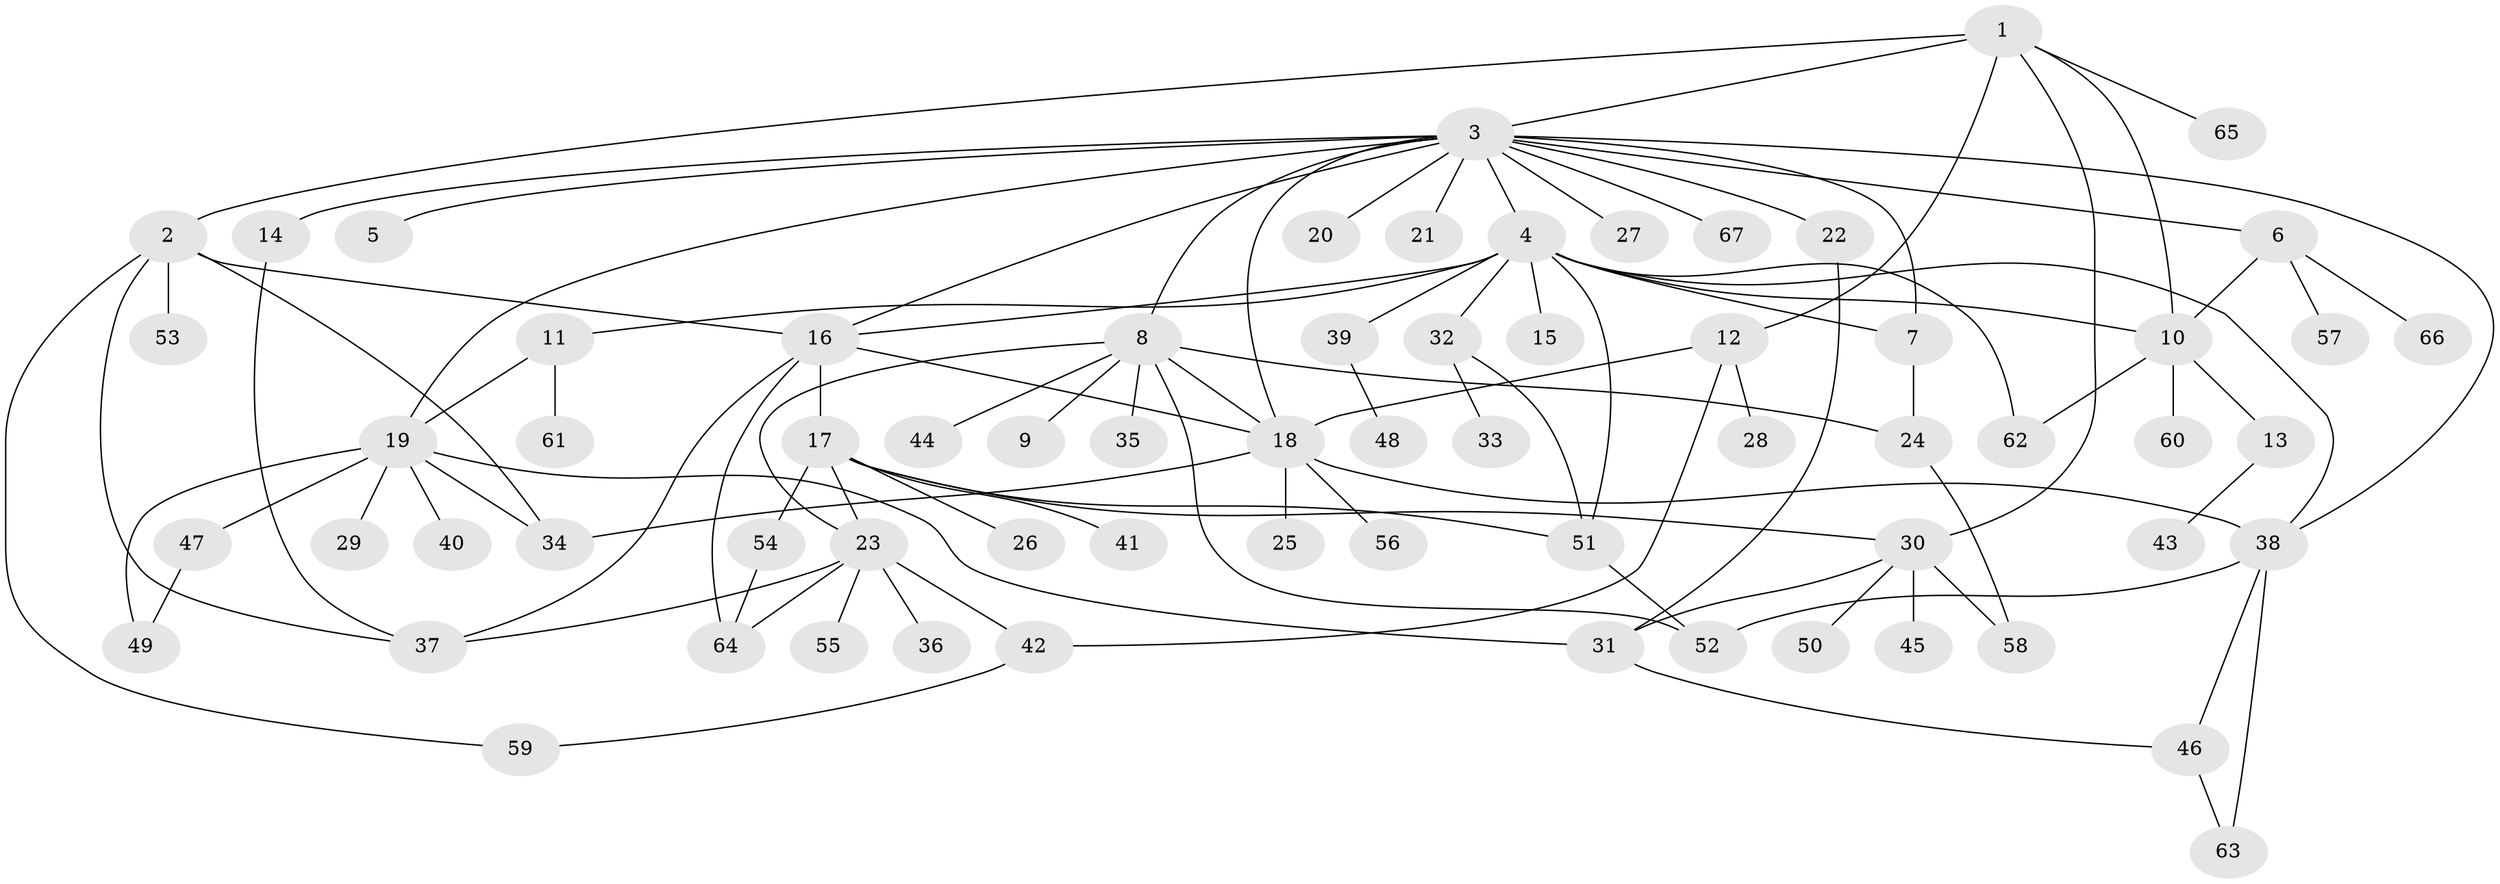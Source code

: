 // Generated by graph-tools (version 1.1) at 2025/14/03/09/25 04:14:32]
// undirected, 67 vertices, 100 edges
graph export_dot {
graph [start="1"]
  node [color=gray90,style=filled];
  1;
  2;
  3;
  4;
  5;
  6;
  7;
  8;
  9;
  10;
  11;
  12;
  13;
  14;
  15;
  16;
  17;
  18;
  19;
  20;
  21;
  22;
  23;
  24;
  25;
  26;
  27;
  28;
  29;
  30;
  31;
  32;
  33;
  34;
  35;
  36;
  37;
  38;
  39;
  40;
  41;
  42;
  43;
  44;
  45;
  46;
  47;
  48;
  49;
  50;
  51;
  52;
  53;
  54;
  55;
  56;
  57;
  58;
  59;
  60;
  61;
  62;
  63;
  64;
  65;
  66;
  67;
  1 -- 2;
  1 -- 3;
  1 -- 10;
  1 -- 12;
  1 -- 30;
  1 -- 65;
  2 -- 16;
  2 -- 34;
  2 -- 37;
  2 -- 53;
  2 -- 59;
  3 -- 4;
  3 -- 5;
  3 -- 6;
  3 -- 7;
  3 -- 8;
  3 -- 14;
  3 -- 16;
  3 -- 18;
  3 -- 19;
  3 -- 20;
  3 -- 21;
  3 -- 22;
  3 -- 27;
  3 -- 38;
  3 -- 67;
  4 -- 7;
  4 -- 10;
  4 -- 11;
  4 -- 15;
  4 -- 16;
  4 -- 32;
  4 -- 38;
  4 -- 39;
  4 -- 51;
  4 -- 62;
  6 -- 10;
  6 -- 57;
  6 -- 66;
  7 -- 24;
  8 -- 9;
  8 -- 18;
  8 -- 23;
  8 -- 24;
  8 -- 35;
  8 -- 44;
  8 -- 52;
  10 -- 13;
  10 -- 60;
  10 -- 62;
  11 -- 19;
  11 -- 61;
  12 -- 18;
  12 -- 28;
  12 -- 42;
  13 -- 43;
  14 -- 37;
  16 -- 17;
  16 -- 18;
  16 -- 37;
  16 -- 64;
  17 -- 23;
  17 -- 26;
  17 -- 30;
  17 -- 41;
  17 -- 51;
  17 -- 54;
  18 -- 25;
  18 -- 34;
  18 -- 38;
  18 -- 56;
  19 -- 29;
  19 -- 31;
  19 -- 34;
  19 -- 40;
  19 -- 47;
  19 -- 49;
  22 -- 31;
  23 -- 36;
  23 -- 37;
  23 -- 42;
  23 -- 55;
  23 -- 64;
  24 -- 58;
  30 -- 31;
  30 -- 45;
  30 -- 50;
  30 -- 58;
  31 -- 46;
  32 -- 33;
  32 -- 51;
  38 -- 46;
  38 -- 52;
  38 -- 63;
  39 -- 48;
  42 -- 59;
  46 -- 63;
  47 -- 49;
  51 -- 52;
  54 -- 64;
}
